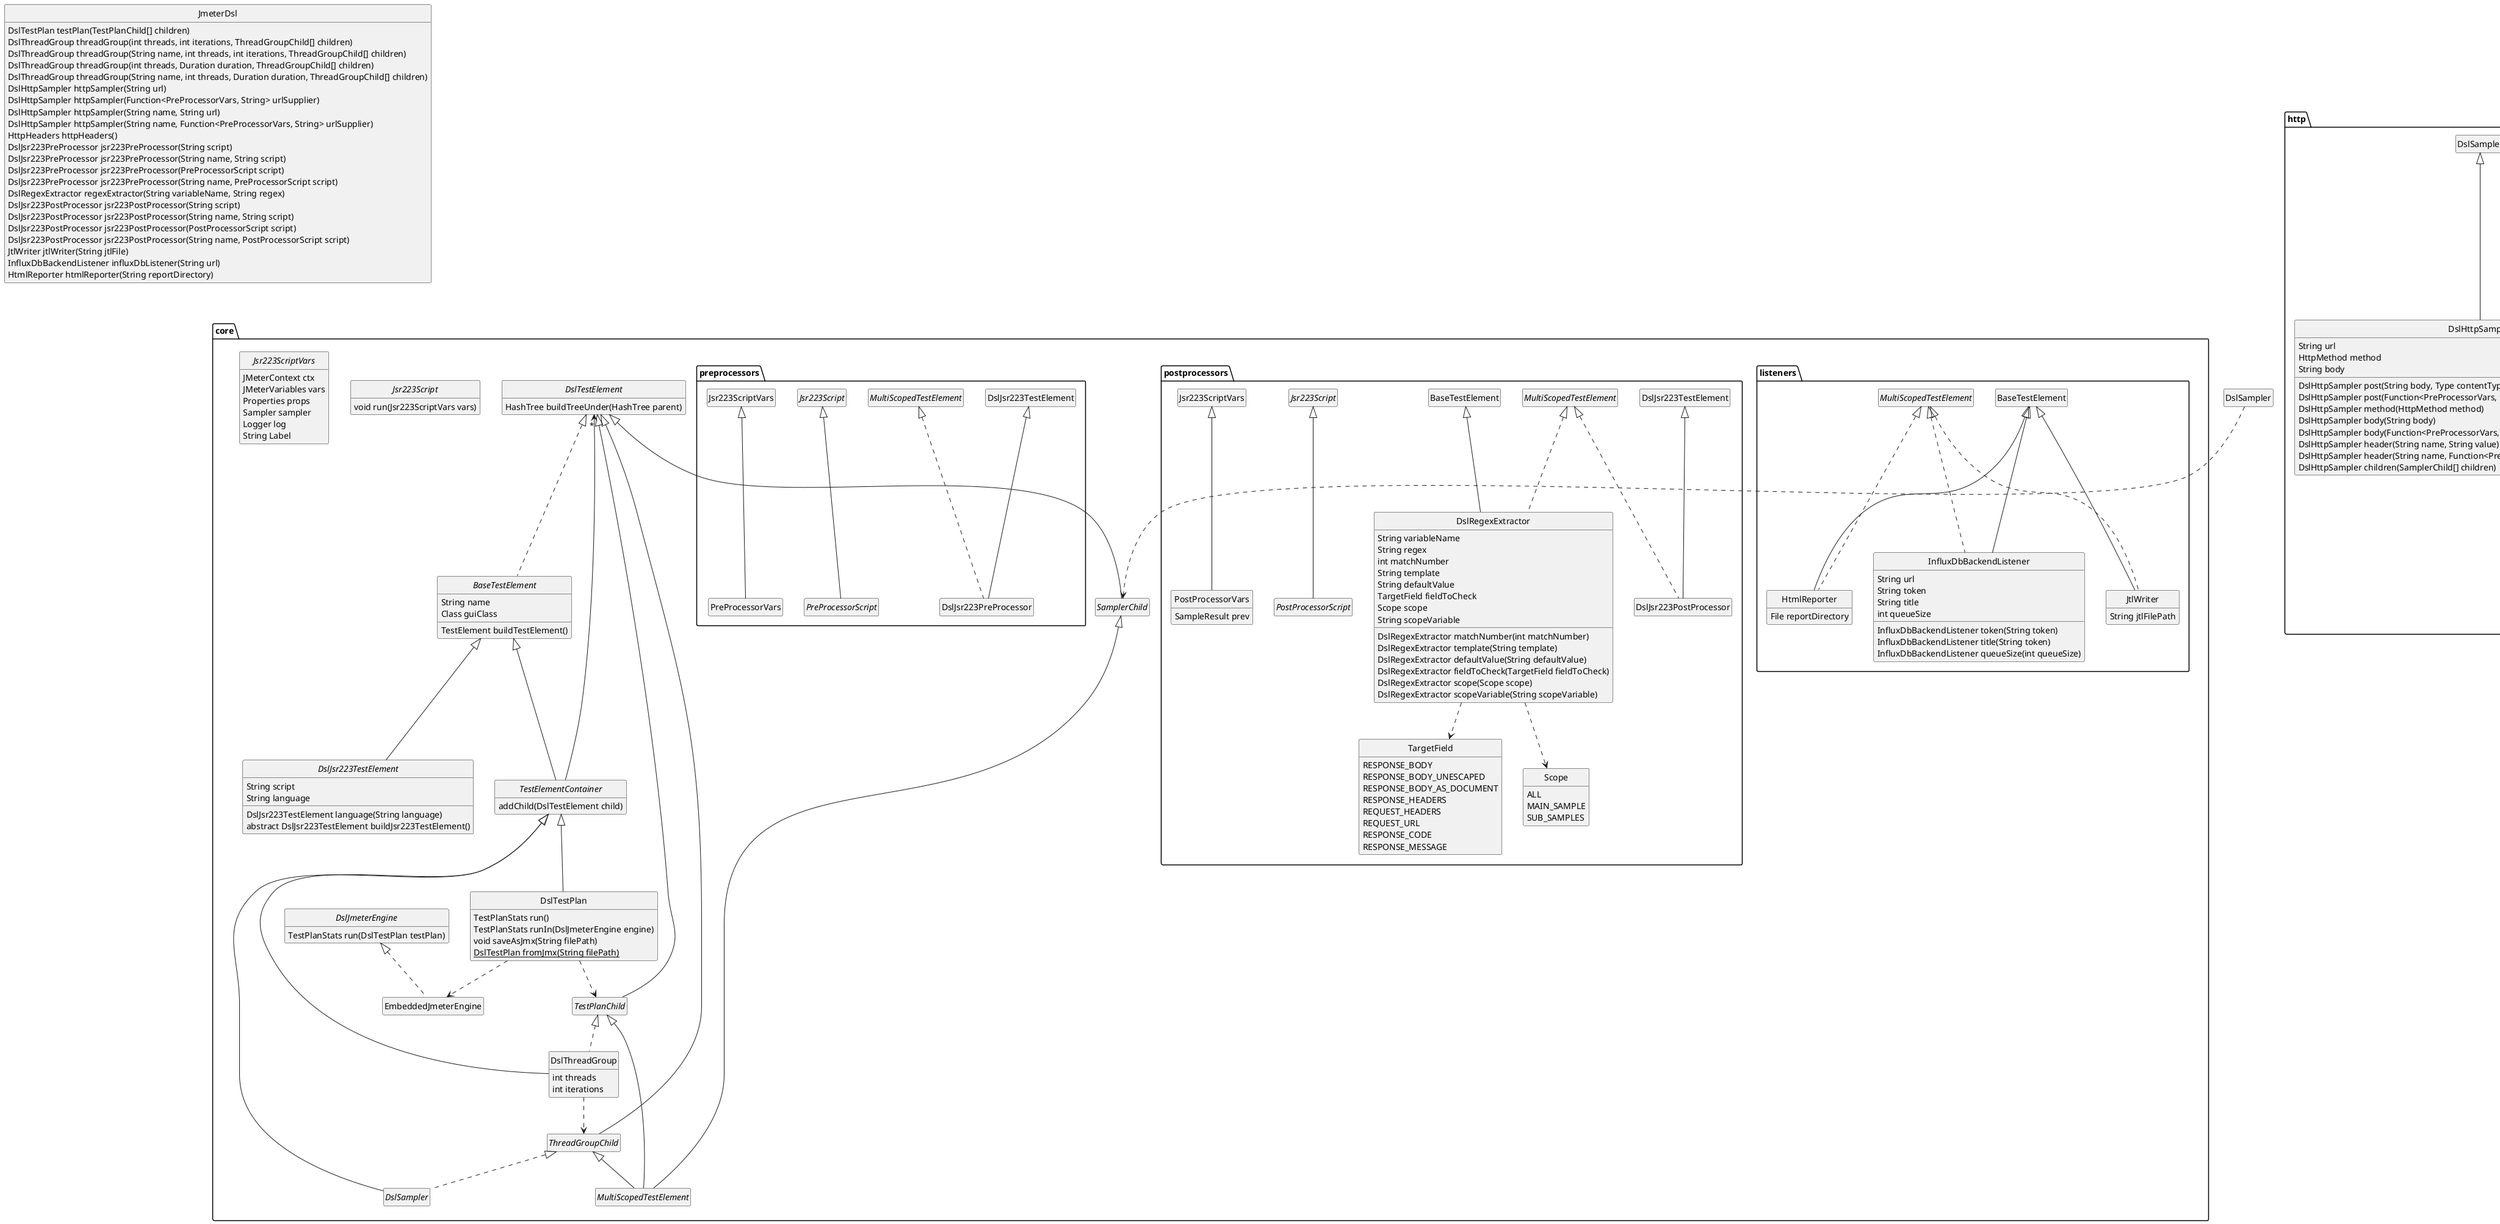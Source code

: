 @startuml

skinparam monochrome true
hide empty members
hide circle

class JmeterDsl {
  DslTestPlan testPlan(TestPlanChild[] children)
  DslThreadGroup threadGroup(int threads, int iterations, ThreadGroupChild[] children)
  DslThreadGroup threadGroup(String name, int threads, int iterations, ThreadGroupChild[] children)
  DslThreadGroup threadGroup(int threads, Duration duration, ThreadGroupChild[] children)
  DslThreadGroup threadGroup(String name, int threads, Duration duration, ThreadGroupChild[] children)
  DslHttpSampler httpSampler(String url)
  DslHttpSampler httpSampler(Function<PreProcessorVars, String> urlSupplier)
  DslHttpSampler httpSampler(String name, String url)
  DslHttpSampler httpSampler(String name, Function<PreProcessorVars, String> urlSupplier)
  HttpHeaders httpHeaders()
  DslJsr223PreProcessor jsr223PreProcessor(String script)
  DslJsr223PreProcessor jsr223PreProcessor(String name, String script)
  DslJsr223PreProcessor jsr223PreProcessor(PreProcessorScript script)
  DslJsr223PreProcessor jsr223PreProcessor(String name, PreProcessorScript script)
  DslRegexExtractor regexExtractor(String variableName, String regex)
  DslJsr223PostProcessor jsr223PostProcessor(String script)
  DslJsr223PostProcessor jsr223PostProcessor(String name, String script)
  DslJsr223PostProcessor jsr223PostProcessor(PostProcessorScript script)
  DslJsr223PostProcessor jsr223PostProcessor(String name, PostProcessorScript script)
  JtlWriter jtlWriter(String jtlFile)
  InfluxDbBackendListener influxDbListener(String url)
  HtmlReporter htmlReporter(String reportDirectory)
}

package core {

  interface DslTestElement {
    HashTree buildTreeUnder(HashTree parent)
  }

  abstract class BaseTestElement implements DslTestElement {
    String name
    Class guiClass
    TestElement buildTestElement()
  }

  abstract class TestElementContainer extends BaseTestElement {
    addChild(DslTestElement child)
  }

  class DslTestPlan extends TestElementContainer {
    TestPlanStats run()
    TestPlanStats runIn(DslJmeterEngine engine)
    void saveAsJmx(String filePath)
    {static} DslTestPlan fromJmx(String filePath)
  }

  interface TestPlanChild extends DslTestElement

  interface DslJmeterEngine {
    TestPlanStats run(DslTestPlan testPlan)
  }

  class EmbeddedJmeterEngine implements DslJmeterEngine

  class DslThreadGroup extends TestElementContainer implements TestPlanChild {
    int threads
    int iterations
  }

  interface ThreadGroupChild extends DslTestElement

  abstract class DslSampler extends TestElementContainer implements ThreadGroupChild

  interface SamplerChild extends DslTestElement

  interface MultiScopedTestElement extends TestPlanChild, ThreadGroupChild, SamplerChild

  package listeners {

    class JtlWriter extends BaseTestElement implements MultiScopedTestElement {
      String jtlFilePath
    }

    class HtmlReporter extends BaseTestElement implements MultiScopedTestElement {
      File reportDirectory
    }

    class InfluxDbBackendListener extends BaseTestElement implements MultiScopedTestElement {
      String url
      String token
      String title
      int queueSize
      InfluxDbBackendListener token(String token)
      InfluxDbBackendListener title(String token)
      InfluxDbBackendListener queueSize(int queueSize)
    }

  }

  abstract class DslJsr223TestElement extends BaseTestElement {
        String script
        String language
        DslJsr223TestElement language(String language)
        abstract DslJsr223TestElement buildJsr223TestElement()
  }

  interface Jsr223Script {
    void run(Jsr223ScriptVars vars)
  }

  abstract class Jsr223ScriptVars {
    JMeterContext ctx
    JMeterVariables vars
    Properties props
    Sampler sampler
    Logger log
    String Label
  }

  package postprocessors {

    class DslJsr223PostProcessor extends DslJsr223TestElement implements MultiScopedTestElement

    interface PostProcessorScript extends Jsr223Script

    class PostProcessorVars extends Jsr223ScriptVars {
      SampleResult prev
    }

    class DslRegexExtractor extends BaseTestElement implements MultiScopedTestElement {
      String variableName
      String regex
      int matchNumber
      String template
      String defaultValue
      TargetField fieldToCheck
      Scope scope
      String scopeVariable
      DslRegexExtractor matchNumber(int matchNumber)
      DslRegexExtractor template(String template)
      DslRegexExtractor defaultValue(String defaultValue)
      DslRegexExtractor fieldToCheck(TargetField fieldToCheck)
      DslRegexExtractor scope(Scope scope)
      DslRegexExtractor scopeVariable(String scopeVariable)
    }

    enum TargetField {
      RESPONSE_BODY
      RESPONSE_BODY_UNESCAPED
      RESPONSE_BODY_AS_DOCUMENT
      RESPONSE_HEADERS
      REQUEST_HEADERS
      REQUEST_URL
      RESPONSE_CODE
      RESPONSE_MESSAGE
    }

    enum Scope {
      ALL
      MAIN_SAMPLE
      SUB_SAMPLES
    }

    DslRegexExtractor ..> TargetField
    DslRegexExtractor ..> Scope

  }

  package preprocessors {

    class DslJsr223PreProcessor extends DslJsr223TestElement implements MultiScopedTestElement

    interface PreProcessorScript extends Jsr223Script

    class PreProcessorVars extends Jsr223ScriptVars

  }

}

package http {

  class DslHttpSampler extends DslSampler {
    String url
    HttpMethod method
    String body
    DslHttpSampler post(String body, Type contentType)
    DslHttpSampler post(Function<PreProcessorVars, String> bodySupplier, Type contentType)
    DslHttpSampler method(HttpMethod method)
    DslHttpSampler body(String body)
    DslHttpSampler body(Function<PreProcessorVars, String> bodySupplier)
    DslHttpSampler header(String name, String value)
    DslHttpSampler header(String name, Function<PreProcessorVars, String> valueSupplier)
    DslHttpSampler children(SamplerChild[] children)
  }

  class HttpHeaders extends BaseTestElement implements MultiScopedTestElement {
    HttpHeaders header(String name, String value)
  }

}

JmeterDsl -[hidden]- core
TestElementContainer -up-> "*" DslTestElement
DslTestPlan ..> TestPlanChild
DslThreadGroup ..> ThreadGroupChild
DslTestPlan ..> EmbeddedJmeterEngine
DslSampler ..> SamplerChild
DslHttpSampler --> HttpHeaders

@enduml